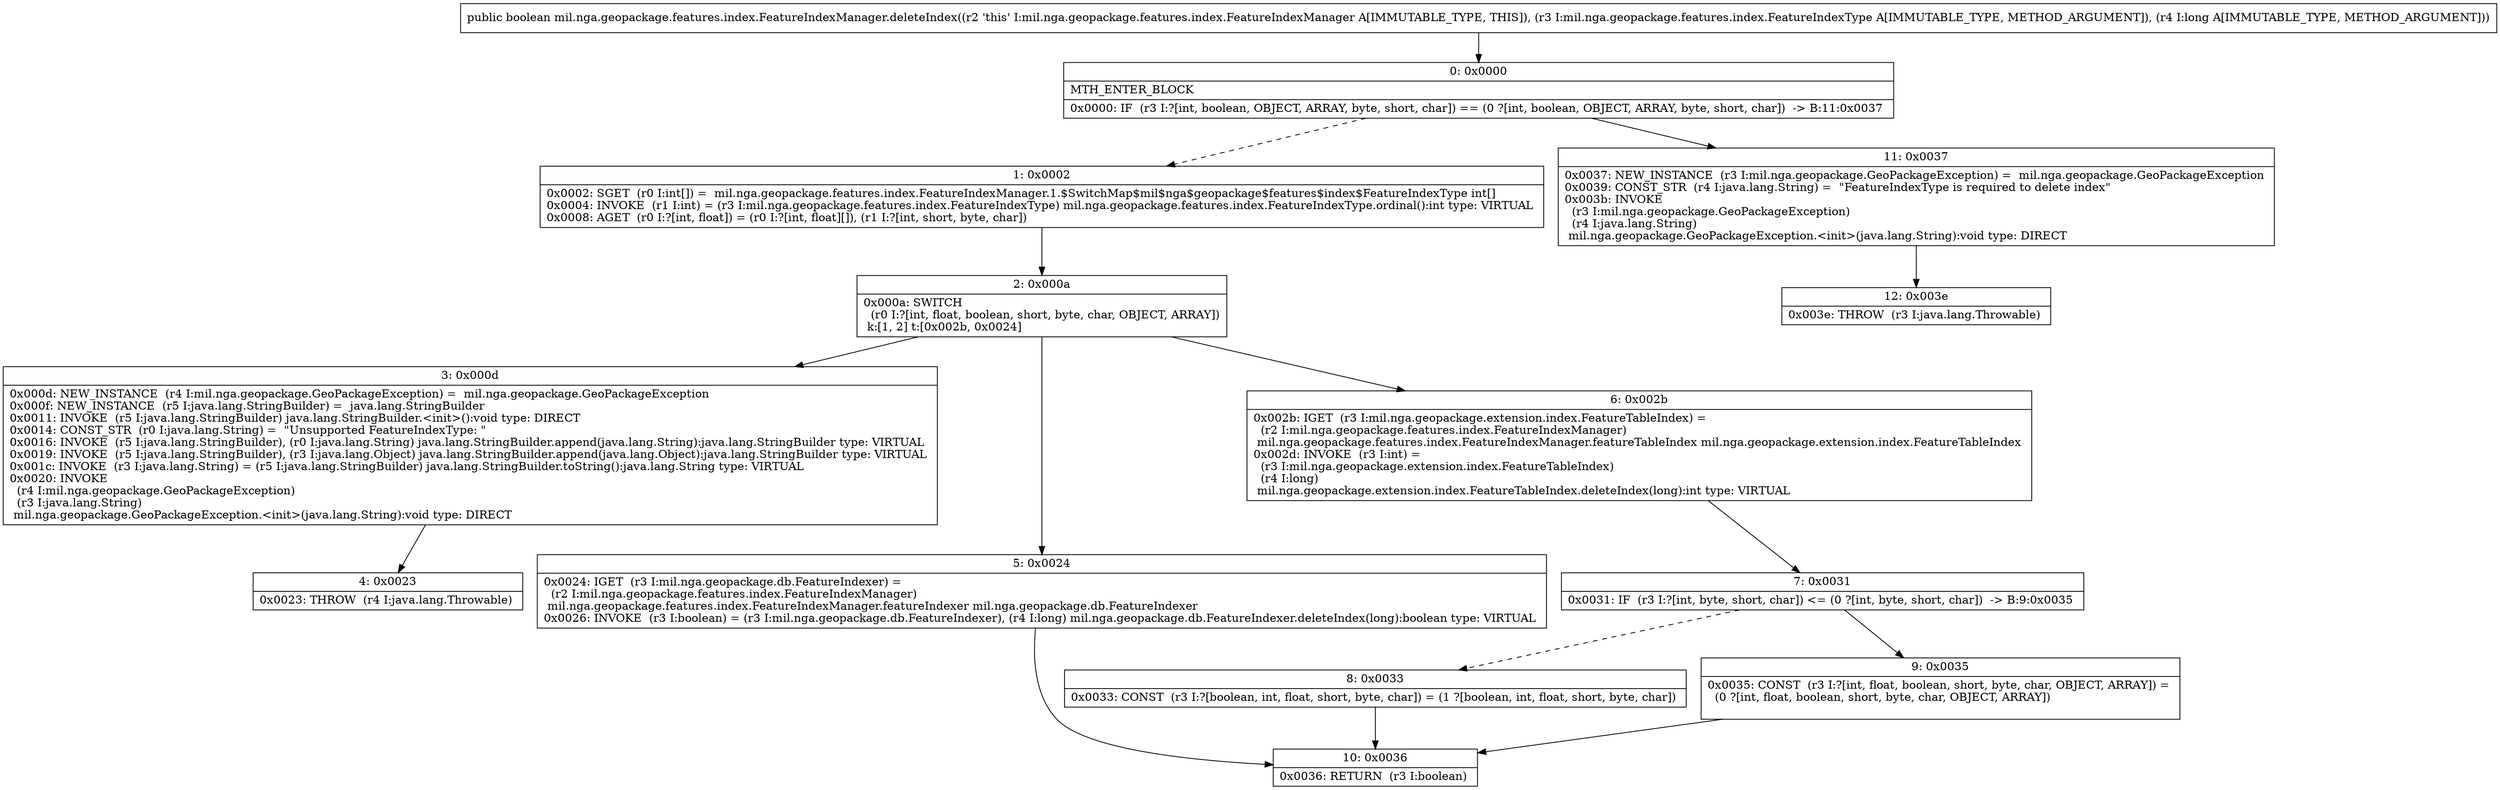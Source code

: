 digraph "CFG formil.nga.geopackage.features.index.FeatureIndexManager.deleteIndex(Lmil\/nga\/geopackage\/features\/index\/FeatureIndexType;J)Z" {
Node_0 [shape=record,label="{0\:\ 0x0000|MTH_ENTER_BLOCK\l|0x0000: IF  (r3 I:?[int, boolean, OBJECT, ARRAY, byte, short, char]) == (0 ?[int, boolean, OBJECT, ARRAY, byte, short, char])  \-\> B:11:0x0037 \l}"];
Node_1 [shape=record,label="{1\:\ 0x0002|0x0002: SGET  (r0 I:int[]) =  mil.nga.geopackage.features.index.FeatureIndexManager.1.$SwitchMap$mil$nga$geopackage$features$index$FeatureIndexType int[] \l0x0004: INVOKE  (r1 I:int) = (r3 I:mil.nga.geopackage.features.index.FeatureIndexType) mil.nga.geopackage.features.index.FeatureIndexType.ordinal():int type: VIRTUAL \l0x0008: AGET  (r0 I:?[int, float]) = (r0 I:?[int, float][]), (r1 I:?[int, short, byte, char]) \l}"];
Node_2 [shape=record,label="{2\:\ 0x000a|0x000a: SWITCH  \l  (r0 I:?[int, float, boolean, short, byte, char, OBJECT, ARRAY])\l k:[1, 2] t:[0x002b, 0x0024] \l}"];
Node_3 [shape=record,label="{3\:\ 0x000d|0x000d: NEW_INSTANCE  (r4 I:mil.nga.geopackage.GeoPackageException) =  mil.nga.geopackage.GeoPackageException \l0x000f: NEW_INSTANCE  (r5 I:java.lang.StringBuilder) =  java.lang.StringBuilder \l0x0011: INVOKE  (r5 I:java.lang.StringBuilder) java.lang.StringBuilder.\<init\>():void type: DIRECT \l0x0014: CONST_STR  (r0 I:java.lang.String) =  \"Unsupported FeatureIndexType: \" \l0x0016: INVOKE  (r5 I:java.lang.StringBuilder), (r0 I:java.lang.String) java.lang.StringBuilder.append(java.lang.String):java.lang.StringBuilder type: VIRTUAL \l0x0019: INVOKE  (r5 I:java.lang.StringBuilder), (r3 I:java.lang.Object) java.lang.StringBuilder.append(java.lang.Object):java.lang.StringBuilder type: VIRTUAL \l0x001c: INVOKE  (r3 I:java.lang.String) = (r5 I:java.lang.StringBuilder) java.lang.StringBuilder.toString():java.lang.String type: VIRTUAL \l0x0020: INVOKE  \l  (r4 I:mil.nga.geopackage.GeoPackageException)\l  (r3 I:java.lang.String)\l mil.nga.geopackage.GeoPackageException.\<init\>(java.lang.String):void type: DIRECT \l}"];
Node_4 [shape=record,label="{4\:\ 0x0023|0x0023: THROW  (r4 I:java.lang.Throwable) \l}"];
Node_5 [shape=record,label="{5\:\ 0x0024|0x0024: IGET  (r3 I:mil.nga.geopackage.db.FeatureIndexer) = \l  (r2 I:mil.nga.geopackage.features.index.FeatureIndexManager)\l mil.nga.geopackage.features.index.FeatureIndexManager.featureIndexer mil.nga.geopackage.db.FeatureIndexer \l0x0026: INVOKE  (r3 I:boolean) = (r3 I:mil.nga.geopackage.db.FeatureIndexer), (r4 I:long) mil.nga.geopackage.db.FeatureIndexer.deleteIndex(long):boolean type: VIRTUAL \l}"];
Node_6 [shape=record,label="{6\:\ 0x002b|0x002b: IGET  (r3 I:mil.nga.geopackage.extension.index.FeatureTableIndex) = \l  (r2 I:mil.nga.geopackage.features.index.FeatureIndexManager)\l mil.nga.geopackage.features.index.FeatureIndexManager.featureTableIndex mil.nga.geopackage.extension.index.FeatureTableIndex \l0x002d: INVOKE  (r3 I:int) = \l  (r3 I:mil.nga.geopackage.extension.index.FeatureTableIndex)\l  (r4 I:long)\l mil.nga.geopackage.extension.index.FeatureTableIndex.deleteIndex(long):int type: VIRTUAL \l}"];
Node_7 [shape=record,label="{7\:\ 0x0031|0x0031: IF  (r3 I:?[int, byte, short, char]) \<= (0 ?[int, byte, short, char])  \-\> B:9:0x0035 \l}"];
Node_8 [shape=record,label="{8\:\ 0x0033|0x0033: CONST  (r3 I:?[boolean, int, float, short, byte, char]) = (1 ?[boolean, int, float, short, byte, char]) \l}"];
Node_9 [shape=record,label="{9\:\ 0x0035|0x0035: CONST  (r3 I:?[int, float, boolean, short, byte, char, OBJECT, ARRAY]) = \l  (0 ?[int, float, boolean, short, byte, char, OBJECT, ARRAY])\l \l}"];
Node_10 [shape=record,label="{10\:\ 0x0036|0x0036: RETURN  (r3 I:boolean) \l}"];
Node_11 [shape=record,label="{11\:\ 0x0037|0x0037: NEW_INSTANCE  (r3 I:mil.nga.geopackage.GeoPackageException) =  mil.nga.geopackage.GeoPackageException \l0x0039: CONST_STR  (r4 I:java.lang.String) =  \"FeatureIndexType is required to delete index\" \l0x003b: INVOKE  \l  (r3 I:mil.nga.geopackage.GeoPackageException)\l  (r4 I:java.lang.String)\l mil.nga.geopackage.GeoPackageException.\<init\>(java.lang.String):void type: DIRECT \l}"];
Node_12 [shape=record,label="{12\:\ 0x003e|0x003e: THROW  (r3 I:java.lang.Throwable) \l}"];
MethodNode[shape=record,label="{public boolean mil.nga.geopackage.features.index.FeatureIndexManager.deleteIndex((r2 'this' I:mil.nga.geopackage.features.index.FeatureIndexManager A[IMMUTABLE_TYPE, THIS]), (r3 I:mil.nga.geopackage.features.index.FeatureIndexType A[IMMUTABLE_TYPE, METHOD_ARGUMENT]), (r4 I:long A[IMMUTABLE_TYPE, METHOD_ARGUMENT])) }"];
MethodNode -> Node_0;
Node_0 -> Node_1[style=dashed];
Node_0 -> Node_11;
Node_1 -> Node_2;
Node_2 -> Node_3;
Node_2 -> Node_5;
Node_2 -> Node_6;
Node_3 -> Node_4;
Node_5 -> Node_10;
Node_6 -> Node_7;
Node_7 -> Node_8[style=dashed];
Node_7 -> Node_9;
Node_8 -> Node_10;
Node_9 -> Node_10;
Node_11 -> Node_12;
}

